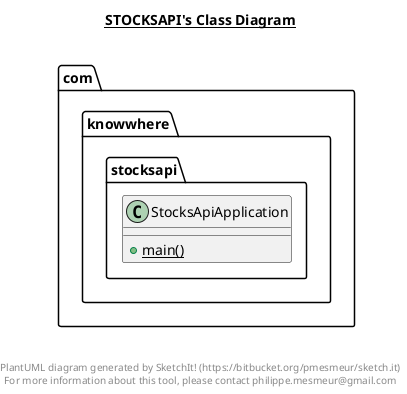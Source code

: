 @startuml

title __STOCKSAPI's Class Diagram__\n

  package com.knowwhere.stocksapi {
    class StocksApiApplication {
        {static} + main()
    }
  }
  



right footer


PlantUML diagram generated by SketchIt! (https://bitbucket.org/pmesmeur/sketch.it)
For more information about this tool, please contact philippe.mesmeur@gmail.com
endfooter

@enduml
